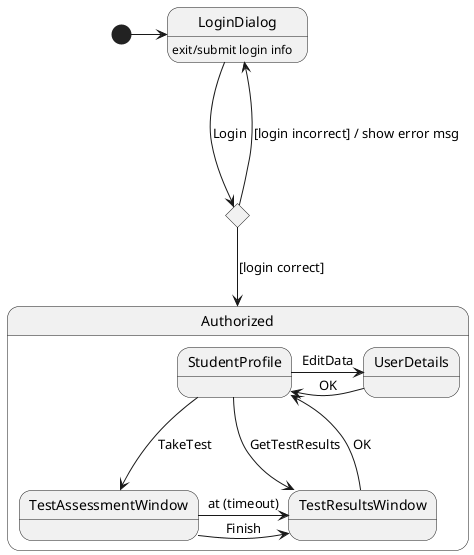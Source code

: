 @startuml
'https://plantuml.com/state-diagram

state c <<choice>>

[*] -> LoginDialog
LoginDialog : exit/submit login info
LoginDialog -> c : Login
c ---> LoginDialog : [login incorrect] / show error msg
c --> Authorized : [login correct]


state Authorized {
StudentProfile -> TestAssessmentWindow : TakeTest
StudentProfile -> UserDetails : EditData
UserDetails -> StudentProfile : OK
StudentProfile --->  TestResultsWindow : GetTestResults
TestResultsWindow ---> StudentProfile : OK
TestAssessmentWindow -> TestResultsWindow : Finish
TestAssessmentWindow -> TestResultsWindow : at (timeout)

}

@enduml
